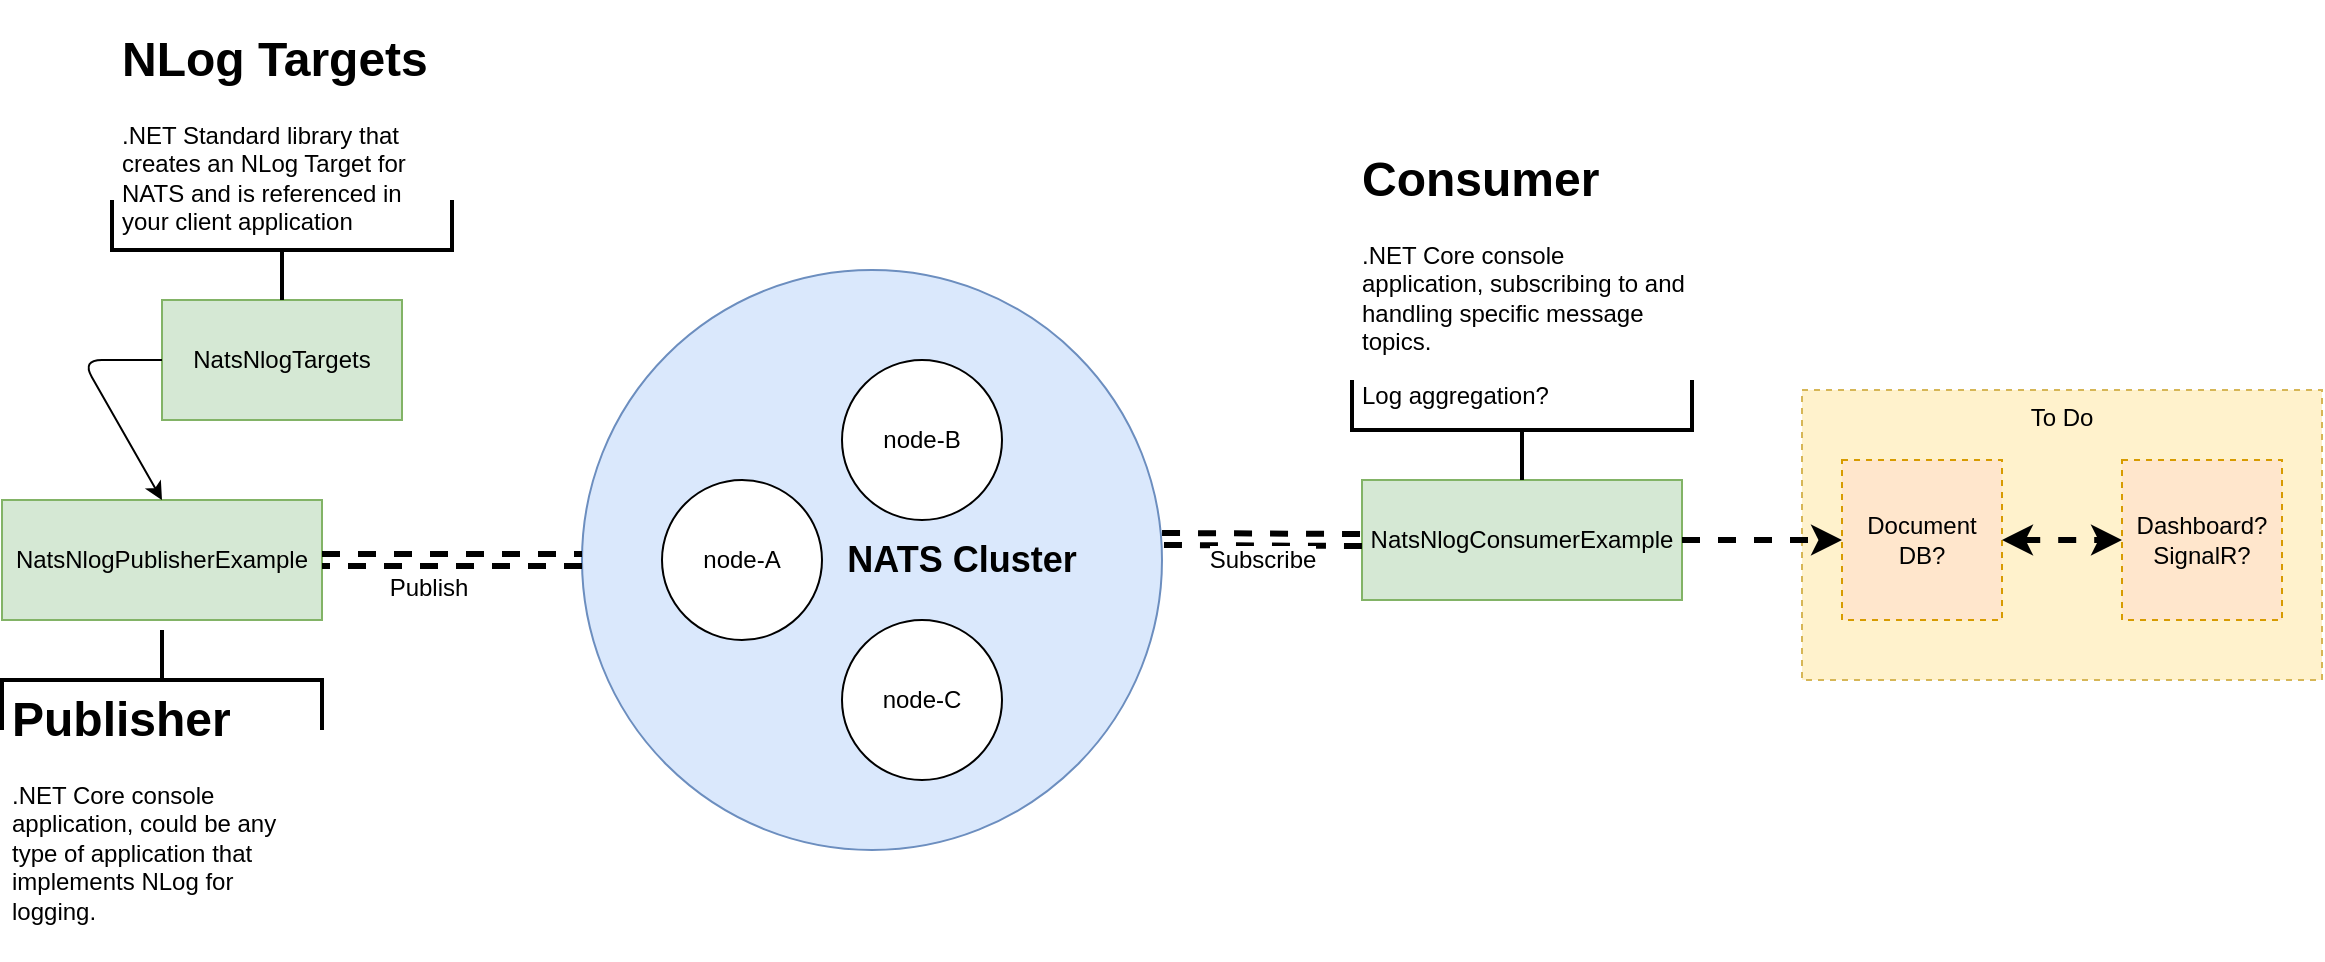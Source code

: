 <mxfile version="12.8.5" type="device"><diagram id="C5RBs43oDa-KdzZeNtuy" name="Page-1"><mxGraphModel dx="2062" dy="721" grid="1" gridSize="10" guides="1" tooltips="1" connect="1" arrows="1" fold="1" page="1" pageScale="1" pageWidth="827" pageHeight="1169" math="0" shadow="0"><root><mxCell id="WIyWlLk6GJQsqaUBKTNV-0"/><mxCell id="WIyWlLk6GJQsqaUBKTNV-1" parent="WIyWlLk6GJQsqaUBKTNV-0"/><mxCell id="Dy9ls8GtShTFtvaP9qTv-27" value="To Do" style="rounded=0;whiteSpace=wrap;html=1;dashed=1;fillColor=#fff2cc;strokeColor=#d6b656;verticalAlign=top;" parent="WIyWlLk6GJQsqaUBKTNV-1" vertex="1"><mxGeometry x="970" y="305" width="260" height="145" as="geometry"/></mxCell><mxCell id="Dy9ls8GtShTFtvaP9qTv-13" value="&amp;nbsp; &amp;nbsp; &amp;nbsp; &amp;nbsp; &amp;nbsp; &amp;nbsp; &amp;nbsp; &amp;nbsp; &amp;nbsp; &amp;nbsp; &amp;nbsp; &amp;nbsp; &amp;nbsp; &amp;nbsp;&lt;font size=&quot;1&quot;&gt;&lt;b style=&quot;font-size: 18px&quot;&gt;NATS Cluster&lt;/b&gt;&lt;/font&gt;" style="ellipse;whiteSpace=wrap;html=1;aspect=fixed;fillColor=#dae8fc;strokeColor=#6c8ebf;" parent="WIyWlLk6GJQsqaUBKTNV-1" vertex="1"><mxGeometry x="360" y="245" width="290" height="290" as="geometry"/></mxCell><mxCell id="Dy9ls8GtShTFtvaP9qTv-0" value="NatsNlogPublisherExample" style="rounded=0;whiteSpace=wrap;html=1;fillColor=#d5e8d4;strokeColor=#82b366;" parent="WIyWlLk6GJQsqaUBKTNV-1" vertex="1"><mxGeometry x="70" y="360" width="160" height="60" as="geometry"/></mxCell><mxCell id="Dy9ls8GtShTFtvaP9qTv-2" value="" style="strokeWidth=2;html=1;shape=mxgraph.flowchart.annotation_2;align=left;labelPosition=right;pointerEvents=1;rotation=90;" parent="WIyWlLk6GJQsqaUBKTNV-1" vertex="1"><mxGeometry x="125" y="370" width="50" height="160" as="geometry"/></mxCell><mxCell id="Dy9ls8GtShTFtvaP9qTv-4" value="&lt;h1&gt;Publisher&lt;/h1&gt;&lt;p&gt;.NET Core console application, could be any type of application that implements NLog for logging.&lt;/p&gt;" style="text;html=1;strokeColor=none;fillColor=none;spacing=5;spacingTop=-20;whiteSpace=wrap;overflow=hidden;rounded=0;" parent="WIyWlLk6GJQsqaUBKTNV-1" vertex="1"><mxGeometry x="70" y="450" width="160" height="140" as="geometry"/></mxCell><mxCell id="Dy9ls8GtShTFtvaP9qTv-5" value="NatsNlogTargets" style="rounded=0;whiteSpace=wrap;html=1;fillColor=#d5e8d4;strokeColor=#82b366;" parent="WIyWlLk6GJQsqaUBKTNV-1" vertex="1"><mxGeometry x="150" y="260" width="120" height="60" as="geometry"/></mxCell><mxCell id="Dy9ls8GtShTFtvaP9qTv-6" value="" style="strokeWidth=2;html=1;shape=mxgraph.flowchart.annotation_2;align=left;labelPosition=right;pointerEvents=1;rotation=-90;" parent="WIyWlLk6GJQsqaUBKTNV-1" vertex="1"><mxGeometry x="185" y="150" width="50" height="170" as="geometry"/></mxCell><mxCell id="Dy9ls8GtShTFtvaP9qTv-7" value="&lt;h1&gt;NLog Targets&lt;/h1&gt;&lt;p&gt;.NET Standard library that creates an NLog Target for NATS and is referenced in your client application&lt;/p&gt;" style="text;html=1;strokeColor=none;fillColor=none;spacing=5;spacingTop=-20;whiteSpace=wrap;overflow=hidden;rounded=0;" parent="WIyWlLk6GJQsqaUBKTNV-1" vertex="1"><mxGeometry x="125" y="120" width="170" height="110" as="geometry"/></mxCell><mxCell id="Dy9ls8GtShTFtvaP9qTv-8" value="" style="endArrow=classic;html=1;exitX=0;exitY=0.5;exitDx=0;exitDy=0;entryX=0.5;entryY=0;entryDx=0;entryDy=0;" parent="WIyWlLk6GJQsqaUBKTNV-1" source="Dy9ls8GtShTFtvaP9qTv-5" target="Dy9ls8GtShTFtvaP9qTv-0" edge="1"><mxGeometry width="50" height="50" relative="1" as="geometry"><mxPoint x="340" y="370" as="sourcePoint"/><mxPoint x="390" y="320" as="targetPoint"/><Array as="points"><mxPoint x="110" y="290"/></Array></mxGeometry></mxCell><mxCell id="Dy9ls8GtShTFtvaP9qTv-10" value="node-B" style="ellipse;whiteSpace=wrap;html=1;aspect=fixed;" parent="WIyWlLk6GJQsqaUBKTNV-1" vertex="1"><mxGeometry x="490" y="290" width="80" height="80" as="geometry"/></mxCell><mxCell id="Dy9ls8GtShTFtvaP9qTv-11" value="node-C" style="ellipse;whiteSpace=wrap;html=1;aspect=fixed;" parent="WIyWlLk6GJQsqaUBKTNV-1" vertex="1"><mxGeometry x="490" y="420" width="80" height="80" as="geometry"/></mxCell><mxCell id="Dy9ls8GtShTFtvaP9qTv-12" value="node-A" style="ellipse;whiteSpace=wrap;html=1;aspect=fixed;" parent="WIyWlLk6GJQsqaUBKTNV-1" vertex="1"><mxGeometry x="400" y="350" width="80" height="80" as="geometry"/></mxCell><mxCell id="Dy9ls8GtShTFtvaP9qTv-14" value="NatsNlogConsumerExample" style="rounded=0;whiteSpace=wrap;html=1;fillColor=#d5e8d4;strokeColor=#82b366;" parent="WIyWlLk6GJQsqaUBKTNV-1" vertex="1"><mxGeometry x="750" y="350" width="160" height="60" as="geometry"/></mxCell><mxCell id="Dy9ls8GtShTFtvaP9qTv-15" value="" style="shape=link;html=1;exitX=1;exitY=0.5;exitDx=0;exitDy=0;dashed=1;strokeWidth=3;" parent="WIyWlLk6GJQsqaUBKTNV-1" source="Dy9ls8GtShTFtvaP9qTv-0" target="Dy9ls8GtShTFtvaP9qTv-13" edge="1"><mxGeometry width="50" height="50" relative="1" as="geometry"><mxPoint x="240" y="410" as="sourcePoint"/><mxPoint x="290" y="360" as="targetPoint"/></mxGeometry></mxCell><mxCell id="Dy9ls8GtShTFtvaP9qTv-17" value="Publish" style="text;html=1;align=center;verticalAlign=top;resizable=0;points=[];labelBackgroundColor=#ffffff;labelPosition=center;verticalLabelPosition=bottom;" parent="Dy9ls8GtShTFtvaP9qTv-15" vertex="1" connectable="0"><mxGeometry x="-0.187" relative="1" as="geometry"><mxPoint as="offset"/></mxGeometry></mxCell><mxCell id="Dy9ls8GtShTFtvaP9qTv-16" value="Subscribe" style="shape=link;html=1;exitX=1;exitY=0.5;exitDx=0;exitDy=0;dashed=1;strokeWidth=3;entryX=0;entryY=0.5;entryDx=0;entryDy=0;fontSize=12;" parent="WIyWlLk6GJQsqaUBKTNV-1" target="Dy9ls8GtShTFtvaP9qTv-14" edge="1"><mxGeometry x="0.001" y="-10" width="50" height="50" relative="1" as="geometry"><mxPoint x="650" y="379.5" as="sourcePoint"/><mxPoint x="720" y="380" as="targetPoint"/><mxPoint as="offset"/></mxGeometry></mxCell><mxCell id="Dy9ls8GtShTFtvaP9qTv-18" value="&lt;h1&gt;Consumer&lt;/h1&gt;&lt;p&gt;.NET Core console application, subscribing to and handling specific message topics.&lt;/p&gt;&lt;p&gt;Log aggregation?&lt;/p&gt;" style="text;html=1;strokeColor=none;fillColor=none;spacing=5;spacingTop=-20;whiteSpace=wrap;overflow=hidden;rounded=0;" parent="WIyWlLk6GJQsqaUBKTNV-1" vertex="1"><mxGeometry x="745" y="180" width="170" height="140" as="geometry"/></mxCell><mxCell id="Dy9ls8GtShTFtvaP9qTv-19" value="" style="strokeWidth=2;html=1;shape=mxgraph.flowchart.annotation_2;align=left;labelPosition=right;pointerEvents=1;rotation=-90;" parent="WIyWlLk6GJQsqaUBKTNV-1" vertex="1"><mxGeometry x="805" y="240" width="50" height="170" as="geometry"/></mxCell><mxCell id="Dy9ls8GtShTFtvaP9qTv-22" value="Document&lt;br&gt;DB?" style="whiteSpace=wrap;html=1;aspect=fixed;dashed=1;fillColor=#ffe6cc;strokeColor=#d79b00;" parent="WIyWlLk6GJQsqaUBKTNV-1" vertex="1"><mxGeometry x="990" y="340" width="80" height="80" as="geometry"/></mxCell><mxCell id="Dy9ls8GtShTFtvaP9qTv-23" value="Dashboard?&lt;br&gt;SignalR?" style="whiteSpace=wrap;html=1;aspect=fixed;dashed=1;fillColor=#ffe6cc;strokeColor=#d79b00;" parent="WIyWlLk6GJQsqaUBKTNV-1" vertex="1"><mxGeometry x="1130" y="340" width="80" height="80" as="geometry"/></mxCell><mxCell id="Dy9ls8GtShTFtvaP9qTv-24" value="" style="endArrow=classic;html=1;dashed=1;strokeWidth=3;entryX=0;entryY=0.5;entryDx=0;entryDy=0;exitX=1;exitY=0.5;exitDx=0;exitDy=0;" parent="WIyWlLk6GJQsqaUBKTNV-1" source="Dy9ls8GtShTFtvaP9qTv-14" target="Dy9ls8GtShTFtvaP9qTv-22" edge="1"><mxGeometry width="50" height="50" relative="1" as="geometry"><mxPoint x="890" y="400" as="sourcePoint"/><mxPoint x="940" y="350" as="targetPoint"/></mxGeometry></mxCell><mxCell id="Dy9ls8GtShTFtvaP9qTv-25" value="" style="endArrow=classic;html=1;dashed=1;strokeWidth=3;entryX=0;entryY=0.5;entryDx=0;entryDy=0;exitX=1;exitY=0.5;exitDx=0;exitDy=0;startArrow=classic;startFill=1;" parent="WIyWlLk6GJQsqaUBKTNV-1" source="Dy9ls8GtShTFtvaP9qTv-22" target="Dy9ls8GtShTFtvaP9qTv-23" edge="1"><mxGeometry width="50" height="50" relative="1" as="geometry"><mxPoint x="1080" y="350" as="sourcePoint"/><mxPoint x="1000" y="390" as="targetPoint"/></mxGeometry></mxCell></root></mxGraphModel></diagram></mxfile>